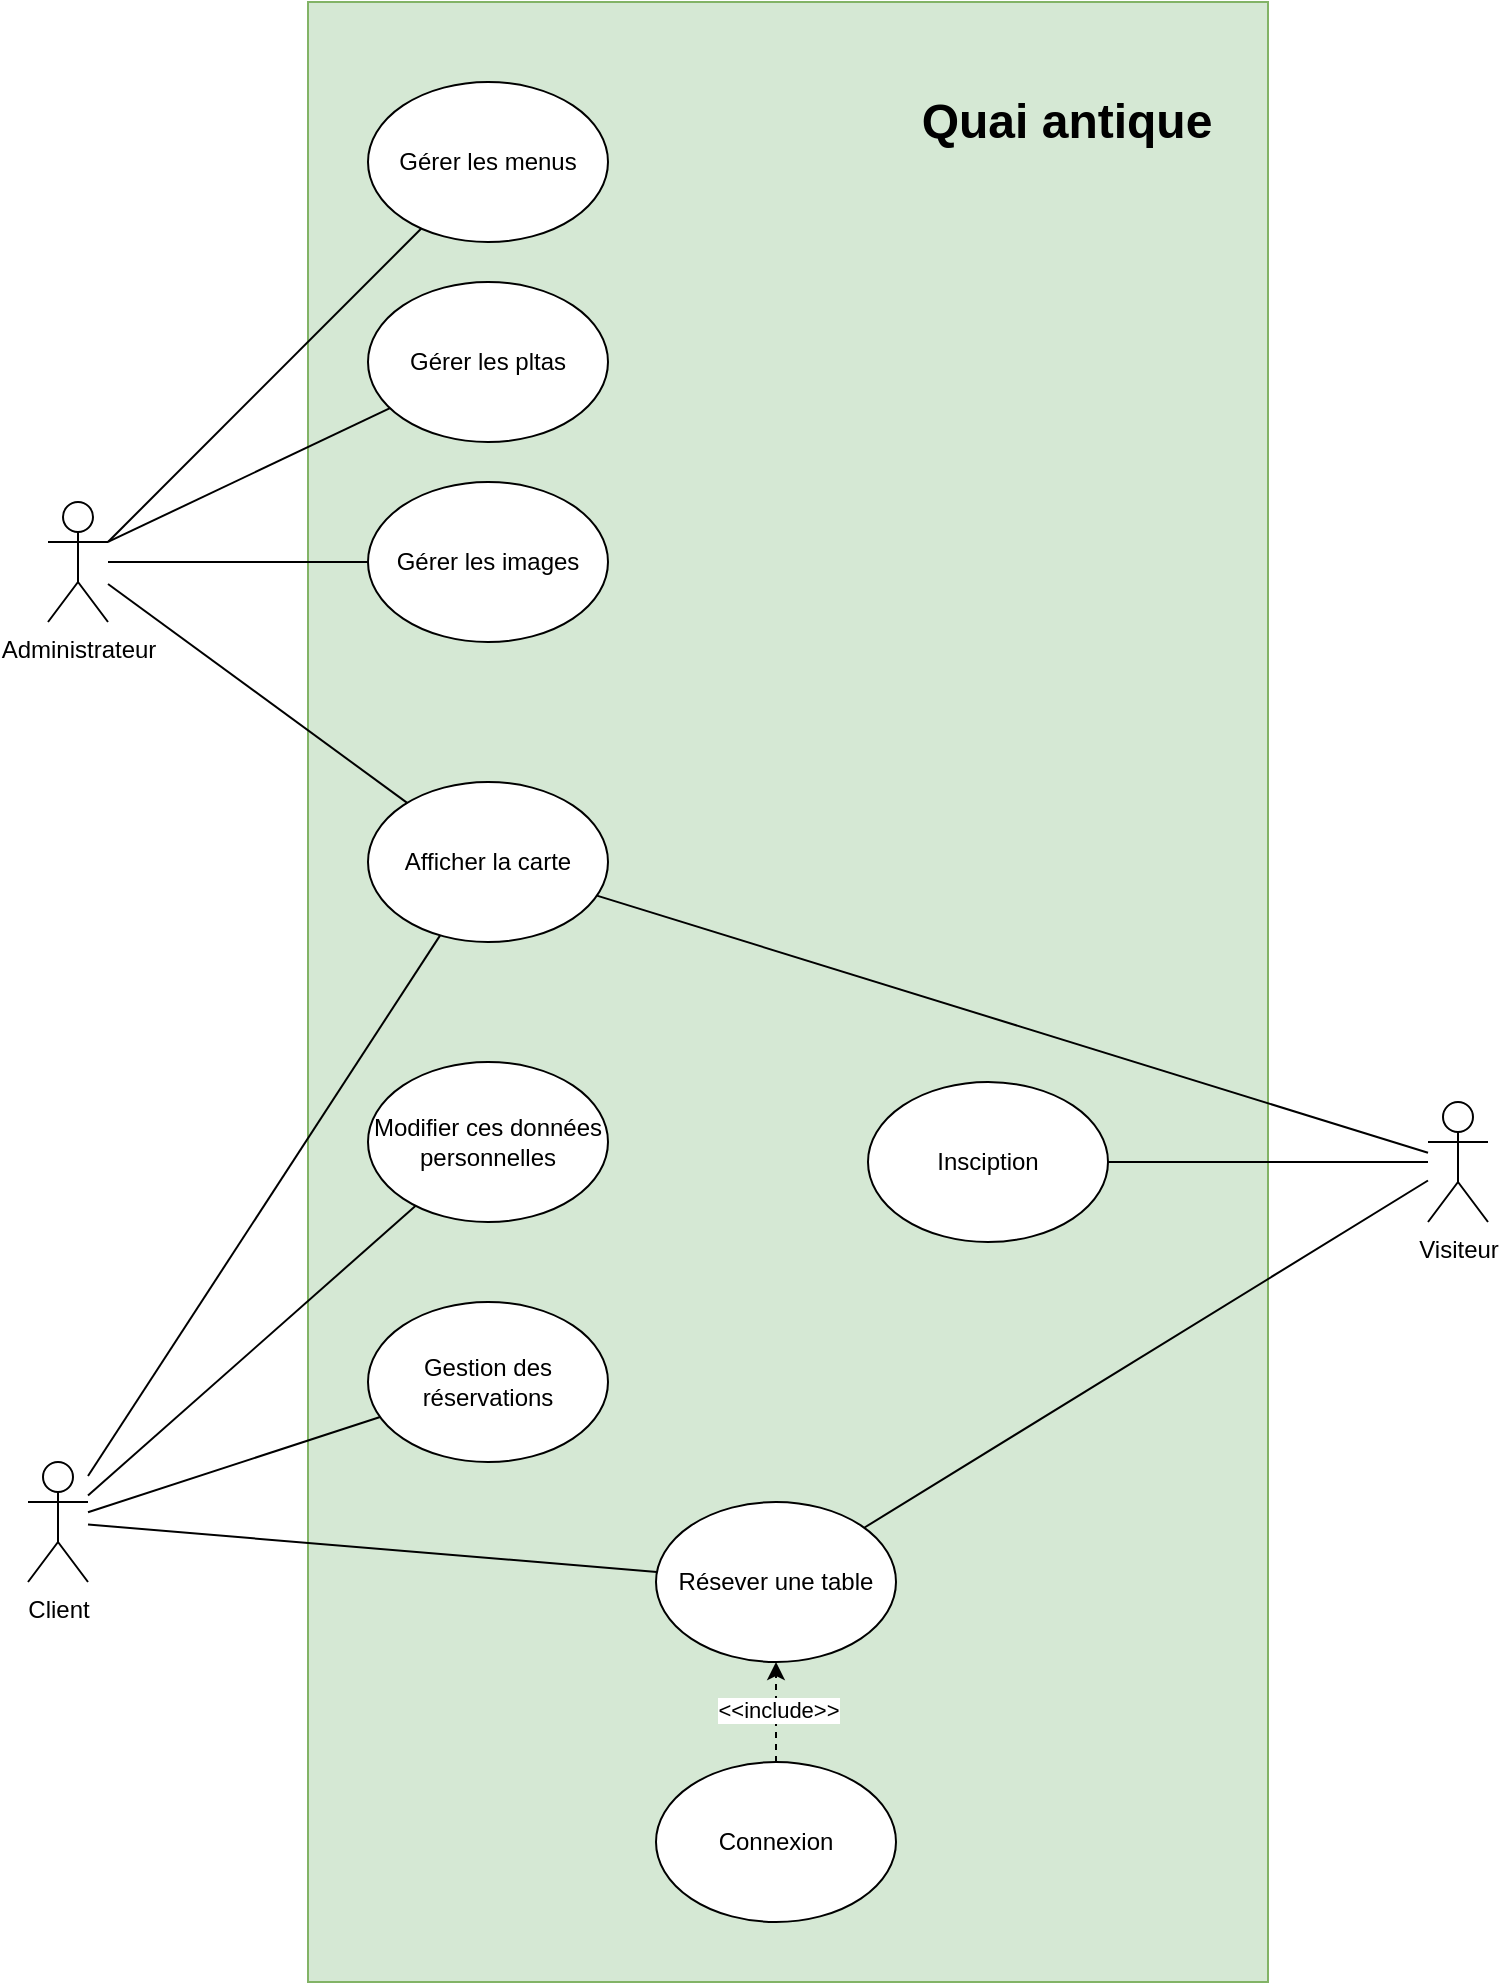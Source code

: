 <mxfile version="23.1.8" type="github">
  <diagram name="Page-1" id="AX6o9_a5dBACwxXLO6Sp">
    <mxGraphModel dx="1434" dy="735" grid="1" gridSize="10" guides="1" tooltips="1" connect="1" arrows="1" fold="1" page="1" pageScale="1" pageWidth="827" pageHeight="1169" math="0" shadow="0">
      <root>
        <mxCell id="0" />
        <mxCell id="1" parent="0" />
        <mxCell id="OzSZrfUJcuVy3BLv5Opo-3" value="" style="rounded=0;whiteSpace=wrap;html=1;fillColor=#d5e8d4;strokeColor=#82b366;" vertex="1" parent="1">
          <mxGeometry x="180" y="30" width="480" height="990" as="geometry" />
        </mxCell>
        <mxCell id="OzSZrfUJcuVy3BLv5Opo-4" value="Quai antique" style="text;strokeColor=none;fillColor=none;html=1;fontSize=24;fontStyle=1;verticalAlign=middle;align=center;" vertex="1" parent="1">
          <mxGeometry x="474" y="60" width="170" height="60" as="geometry" />
        </mxCell>
        <mxCell id="OzSZrfUJcuVy3BLv5Opo-44" style="rounded=0;orthogonalLoop=1;jettySize=auto;html=1;endArrow=none;endFill=0;" edge="1" parent="1" source="OzSZrfUJcuVy3BLv5Opo-5" target="OzSZrfUJcuVy3BLv5Opo-12">
          <mxGeometry relative="1" as="geometry" />
        </mxCell>
        <mxCell id="OzSZrfUJcuVy3BLv5Opo-5" value="Insciption" style="ellipse;whiteSpace=wrap;html=1;" vertex="1" parent="1">
          <mxGeometry x="460" y="570" width="120" height="80" as="geometry" />
        </mxCell>
        <mxCell id="OzSZrfUJcuVy3BLv5Opo-9" value="Administrateur" style="shape=umlActor;verticalLabelPosition=bottom;verticalAlign=top;html=1;outlineConnect=0;" vertex="1" parent="1">
          <mxGeometry x="50" y="280" width="30" height="60" as="geometry" />
        </mxCell>
        <mxCell id="OzSZrfUJcuVy3BLv5Opo-21" style="rounded=0;orthogonalLoop=1;jettySize=auto;html=1;endArrow=none;endFill=0;" edge="1" parent="1" source="OzSZrfUJcuVy3BLv5Opo-11" target="OzSZrfUJcuVy3BLv5Opo-17">
          <mxGeometry relative="1" as="geometry" />
        </mxCell>
        <mxCell id="OzSZrfUJcuVy3BLv5Opo-11" value="Client" style="shape=umlActor;verticalLabelPosition=bottom;verticalAlign=top;html=1;outlineConnect=0;" vertex="1" parent="1">
          <mxGeometry x="40" y="760" width="30" height="60" as="geometry" />
        </mxCell>
        <mxCell id="OzSZrfUJcuVy3BLv5Opo-12" value="Visiteur" style="shape=umlActor;verticalLabelPosition=bottom;verticalAlign=top;html=1;outlineConnect=0;" vertex="1" parent="1">
          <mxGeometry x="740" y="580" width="30" height="60" as="geometry" />
        </mxCell>
        <mxCell id="OzSZrfUJcuVy3BLv5Opo-43" style="rounded=0;orthogonalLoop=1;jettySize=auto;html=1;endArrow=none;endFill=0;" edge="1" parent="1" source="OzSZrfUJcuVy3BLv5Opo-17" target="OzSZrfUJcuVy3BLv5Opo-12">
          <mxGeometry relative="1" as="geometry" />
        </mxCell>
        <mxCell id="OzSZrfUJcuVy3BLv5Opo-17" value="Résever une table" style="ellipse;whiteSpace=wrap;html=1;" vertex="1" parent="1">
          <mxGeometry x="354" y="780" width="120" height="80" as="geometry" />
        </mxCell>
        <mxCell id="OzSZrfUJcuVy3BLv5Opo-26" style="rounded=0;orthogonalLoop=1;jettySize=auto;html=1;dashed=1;" edge="1" parent="1" source="OzSZrfUJcuVy3BLv5Opo-23" target="OzSZrfUJcuVy3BLv5Opo-17">
          <mxGeometry relative="1" as="geometry" />
        </mxCell>
        <mxCell id="OzSZrfUJcuVy3BLv5Opo-27" value="Text" style="edgeLabel;html=1;align=center;verticalAlign=middle;resizable=0;points=[];" vertex="1" connectable="0" parent="OzSZrfUJcuVy3BLv5Opo-26">
          <mxGeometry x="0.035" y="-2" relative="1" as="geometry">
            <mxPoint as="offset" />
          </mxGeometry>
        </mxCell>
        <mxCell id="OzSZrfUJcuVy3BLv5Opo-30" value="&amp;lt;&amp;lt;include&amp;gt;&amp;gt;" style="edgeLabel;html=1;align=center;verticalAlign=middle;resizable=0;points=[];" vertex="1" connectable="0" parent="OzSZrfUJcuVy3BLv5Opo-26">
          <mxGeometry x="0.035" y="-1" relative="1" as="geometry">
            <mxPoint as="offset" />
          </mxGeometry>
        </mxCell>
        <mxCell id="OzSZrfUJcuVy3BLv5Opo-23" value="Connexion" style="ellipse;whiteSpace=wrap;html=1;" vertex="1" parent="1">
          <mxGeometry x="354" y="910" width="120" height="80" as="geometry" />
        </mxCell>
        <mxCell id="OzSZrfUJcuVy3BLv5Opo-33" style="rounded=0;orthogonalLoop=1;jettySize=auto;html=1;endArrow=none;endFill=0;" edge="1" parent="1" source="OzSZrfUJcuVy3BLv5Opo-31" target="OzSZrfUJcuVy3BLv5Opo-11">
          <mxGeometry relative="1" as="geometry" />
        </mxCell>
        <mxCell id="OzSZrfUJcuVy3BLv5Opo-35" style="rounded=0;orthogonalLoop=1;jettySize=auto;html=1;endArrow=none;endFill=0;" edge="1" parent="1" source="OzSZrfUJcuVy3BLv5Opo-31" target="OzSZrfUJcuVy3BLv5Opo-12">
          <mxGeometry relative="1" as="geometry" />
        </mxCell>
        <mxCell id="OzSZrfUJcuVy3BLv5Opo-36" style="rounded=0;orthogonalLoop=1;jettySize=auto;html=1;endArrow=none;endFill=0;" edge="1" parent="1" source="OzSZrfUJcuVy3BLv5Opo-31" target="OzSZrfUJcuVy3BLv5Opo-9">
          <mxGeometry relative="1" as="geometry" />
        </mxCell>
        <mxCell id="OzSZrfUJcuVy3BLv5Opo-31" value="Afficher la carte" style="ellipse;whiteSpace=wrap;html=1;" vertex="1" parent="1">
          <mxGeometry x="210" y="420" width="120" height="80" as="geometry" />
        </mxCell>
        <mxCell id="OzSZrfUJcuVy3BLv5Opo-40" style="rounded=0;orthogonalLoop=1;jettySize=auto;html=1;endArrow=none;endFill=0;" edge="1" parent="1" source="OzSZrfUJcuVy3BLv5Opo-37" target="OzSZrfUJcuVy3BLv5Opo-11">
          <mxGeometry relative="1" as="geometry" />
        </mxCell>
        <mxCell id="OzSZrfUJcuVy3BLv5Opo-37" value="Gestion des réservations" style="ellipse;whiteSpace=wrap;html=1;" vertex="1" parent="1">
          <mxGeometry x="210" y="680" width="120" height="80" as="geometry" />
        </mxCell>
        <mxCell id="OzSZrfUJcuVy3BLv5Opo-42" style="rounded=0;orthogonalLoop=1;jettySize=auto;html=1;endArrow=none;endFill=0;" edge="1" parent="1" source="OzSZrfUJcuVy3BLv5Opo-41" target="OzSZrfUJcuVy3BLv5Opo-11">
          <mxGeometry relative="1" as="geometry" />
        </mxCell>
        <mxCell id="OzSZrfUJcuVy3BLv5Opo-41" value="Modifier ces données personnelles" style="ellipse;whiteSpace=wrap;html=1;" vertex="1" parent="1">
          <mxGeometry x="210" y="560" width="120" height="80" as="geometry" />
        </mxCell>
        <mxCell id="OzSZrfUJcuVy3BLv5Opo-45" value="Gérer les menus" style="ellipse;whiteSpace=wrap;html=1;" vertex="1" parent="1">
          <mxGeometry x="210" y="70" width="120" height="80" as="geometry" />
        </mxCell>
        <mxCell id="OzSZrfUJcuVy3BLv5Opo-46" value="Gérer les pltas" style="ellipse;whiteSpace=wrap;html=1;" vertex="1" parent="1">
          <mxGeometry x="210" y="170" width="120" height="80" as="geometry" />
        </mxCell>
        <mxCell id="OzSZrfUJcuVy3BLv5Opo-52" style="rounded=0;orthogonalLoop=1;jettySize=auto;html=1;endArrow=none;endFill=0;" edge="1" parent="1" source="OzSZrfUJcuVy3BLv5Opo-47" target="OzSZrfUJcuVy3BLv5Opo-9">
          <mxGeometry relative="1" as="geometry" />
        </mxCell>
        <mxCell id="OzSZrfUJcuVy3BLv5Opo-47" value="Gérer les images" style="ellipse;whiteSpace=wrap;html=1;" vertex="1" parent="1">
          <mxGeometry x="210" y="270" width="120" height="80" as="geometry" />
        </mxCell>
        <mxCell id="OzSZrfUJcuVy3BLv5Opo-53" style="rounded=0;orthogonalLoop=1;jettySize=auto;html=1;entryX=1;entryY=0.333;entryDx=0;entryDy=0;entryPerimeter=0;endArrow=none;endFill=0;" edge="1" parent="1" source="OzSZrfUJcuVy3BLv5Opo-46" target="OzSZrfUJcuVy3BLv5Opo-9">
          <mxGeometry relative="1" as="geometry" />
        </mxCell>
        <mxCell id="OzSZrfUJcuVy3BLv5Opo-54" style="rounded=0;orthogonalLoop=1;jettySize=auto;html=1;entryX=1;entryY=0.333;entryDx=0;entryDy=0;entryPerimeter=0;endArrow=none;endFill=0;" edge="1" parent="1" source="OzSZrfUJcuVy3BLv5Opo-45" target="OzSZrfUJcuVy3BLv5Opo-9">
          <mxGeometry relative="1" as="geometry" />
        </mxCell>
      </root>
    </mxGraphModel>
  </diagram>
</mxfile>
